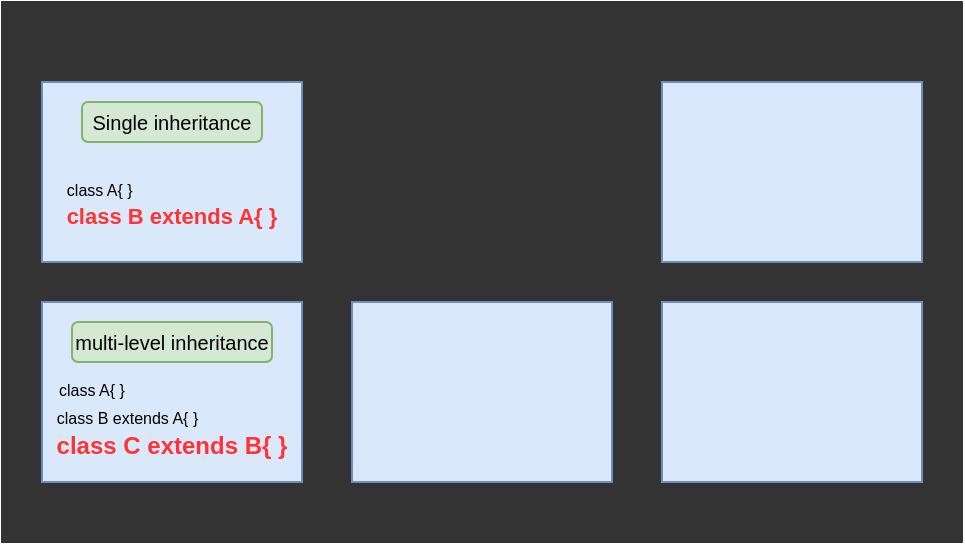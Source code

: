 <mxfile version="28.0.0">
  <diagram name="Page-1" id="l6SmWKEAVkDBvY-FSlMx">
    <mxGraphModel dx="524" dy="278" grid="1" gridSize="10" guides="1" tooltips="1" connect="1" arrows="1" fold="1" page="1" pageScale="1" pageWidth="480" pageHeight="270" math="0" shadow="0">
      <root>
        <mxCell id="0" />
        <mxCell id="1" parent="0" />
        <mxCell id="aFMiYu9Ry08bV4Nyn4JL-1" value="" style="rounded=0;whiteSpace=wrap;html=1;fillColor=#333333;strokeColor=#333333;" vertex="1" parent="1">
          <mxGeometry width="480" height="270" as="geometry" />
        </mxCell>
        <mxCell id="aFMiYu9Ry08bV4Nyn4JL-2" value="&lt;br&gt;&lt;div&gt;&lt;font style=&quot;font-size: 9px;&quot;&gt;&lt;br&gt;&lt;/font&gt;&lt;/div&gt;&lt;div&gt;&lt;font style=&quot;font-size: 8px;&quot;&gt;class A{ }&amp;nbsp;&lt;/font&gt;&lt;font style=&quot;font-size: 9px;&quot;&gt;&amp;nbsp; &amp;nbsp; &amp;nbsp; &amp;nbsp; &amp;nbsp; &amp;nbsp; &amp;nbsp; &amp;nbsp; &amp;nbsp; &amp;nbsp; &amp;nbsp; &amp;nbsp; &amp;nbsp; &amp;nbsp;&amp;nbsp;&lt;/font&gt;&lt;font style=&quot;font-size: 11px;&quot;&gt;&lt;b&gt;&lt;br&gt;&lt;font style=&quot;color: rgb(255, 51, 51);&quot;&gt;class B extends A{ }&lt;/font&gt;&lt;/b&gt;&lt;/font&gt;&lt;/div&gt;" style="rounded=0;whiteSpace=wrap;html=1;fillColor=#dae8fc;strokeColor=#6c8ebf;" vertex="1" parent="1">
          <mxGeometry x="20" y="40" width="130" height="90" as="geometry" />
        </mxCell>
        <mxCell id="aFMiYu9Ry08bV4Nyn4JL-3" value="" style="rounded=0;whiteSpace=wrap;html=1;fillColor=#dae8fc;strokeColor=#6c8ebf;" vertex="1" parent="1">
          <mxGeometry x="175" y="150" width="130" height="90" as="geometry" />
        </mxCell>
        <mxCell id="aFMiYu9Ry08bV4Nyn4JL-4" value="" style="rounded=0;whiteSpace=wrap;html=1;fillColor=#dae8fc;strokeColor=#6c8ebf;" vertex="1" parent="1">
          <mxGeometry x="330" y="40" width="130" height="90" as="geometry" />
        </mxCell>
        <mxCell id="aFMiYu9Ry08bV4Nyn4JL-5" value="&lt;div&gt;&lt;font style=&quot;&quot;&gt;&lt;font style=&quot;font-size: 10px;&quot;&gt;&lt;br&gt;&lt;/font&gt;&lt;/font&gt;&lt;/div&gt;&lt;font style=&quot;&quot;&gt;&lt;font style=&quot;&quot;&gt;&lt;div style=&quot;font-size: 10px;&quot;&gt;&lt;span style=&quot;font-size: 8px; background-color: transparent; color: light-dark(rgb(0, 0, 0), rgb(255, 255, 255));&quot;&gt;&lt;br&gt;class A{ }&amp;nbsp; &amp;nbsp; &amp;nbsp; &amp;nbsp; &amp;nbsp; &amp;nbsp; &amp;nbsp; &amp;nbsp; &amp;nbsp; &amp;nbsp; &amp;nbsp; &amp;nbsp; &amp;nbsp; &amp;nbsp; &amp;nbsp; &amp;nbsp; &amp;nbsp; &amp;nbsp;&amp;nbsp;&lt;/span&gt;&lt;/div&gt;&lt;/font&gt;&lt;font style=&quot;font-size: 8px;&quot;&gt;&lt;font style=&quot;&quot;&gt;class B extends A{ }&amp;nbsp; &amp;nbsp; &amp;nbsp; &amp;nbsp; &amp;nbsp; &amp;nbsp; &amp;nbsp; &amp;nbsp; &amp;nbsp; &amp;nbsp;&amp;nbsp;&lt;/font&gt;&lt;/font&gt;&lt;br&gt;&lt;font style=&quot;color: rgb(255, 51, 51);&quot;&gt;&lt;b&gt;class C extends B{ }&lt;/b&gt;&lt;/font&gt;&lt;/font&gt;" style="rounded=0;whiteSpace=wrap;html=1;fillColor=#dae8fc;strokeColor=#6c8ebf;" vertex="1" parent="1">
          <mxGeometry x="20" y="150" width="130" height="90" as="geometry" />
        </mxCell>
        <mxCell id="aFMiYu9Ry08bV4Nyn4JL-6" value="" style="rounded=0;whiteSpace=wrap;html=1;fillColor=#dae8fc;strokeColor=#6c8ebf;" vertex="1" parent="1">
          <mxGeometry x="330" y="150" width="130" height="90" as="geometry" />
        </mxCell>
        <mxCell id="aFMiYu9Ry08bV4Nyn4JL-8" value="&lt;font style=&quot;font-size: 10px;&quot;&gt;Single inheritance&lt;/font&gt;" style="rounded=1;whiteSpace=wrap;html=1;fillColor=#d5e8d4;strokeColor=#82b366;" vertex="1" parent="1">
          <mxGeometry x="40" y="50" width="90" height="20" as="geometry" />
        </mxCell>
        <mxCell id="aFMiYu9Ry08bV4Nyn4JL-9" value="&lt;span style=&quot;font-size: 10px;&quot;&gt;multi-level inheritance&lt;/span&gt;" style="rounded=1;whiteSpace=wrap;html=1;fillColor=#d5e8d4;strokeColor=#82b366;" vertex="1" parent="1">
          <mxGeometry x="35" y="160" width="100" height="20" as="geometry" />
        </mxCell>
      </root>
    </mxGraphModel>
  </diagram>
</mxfile>
